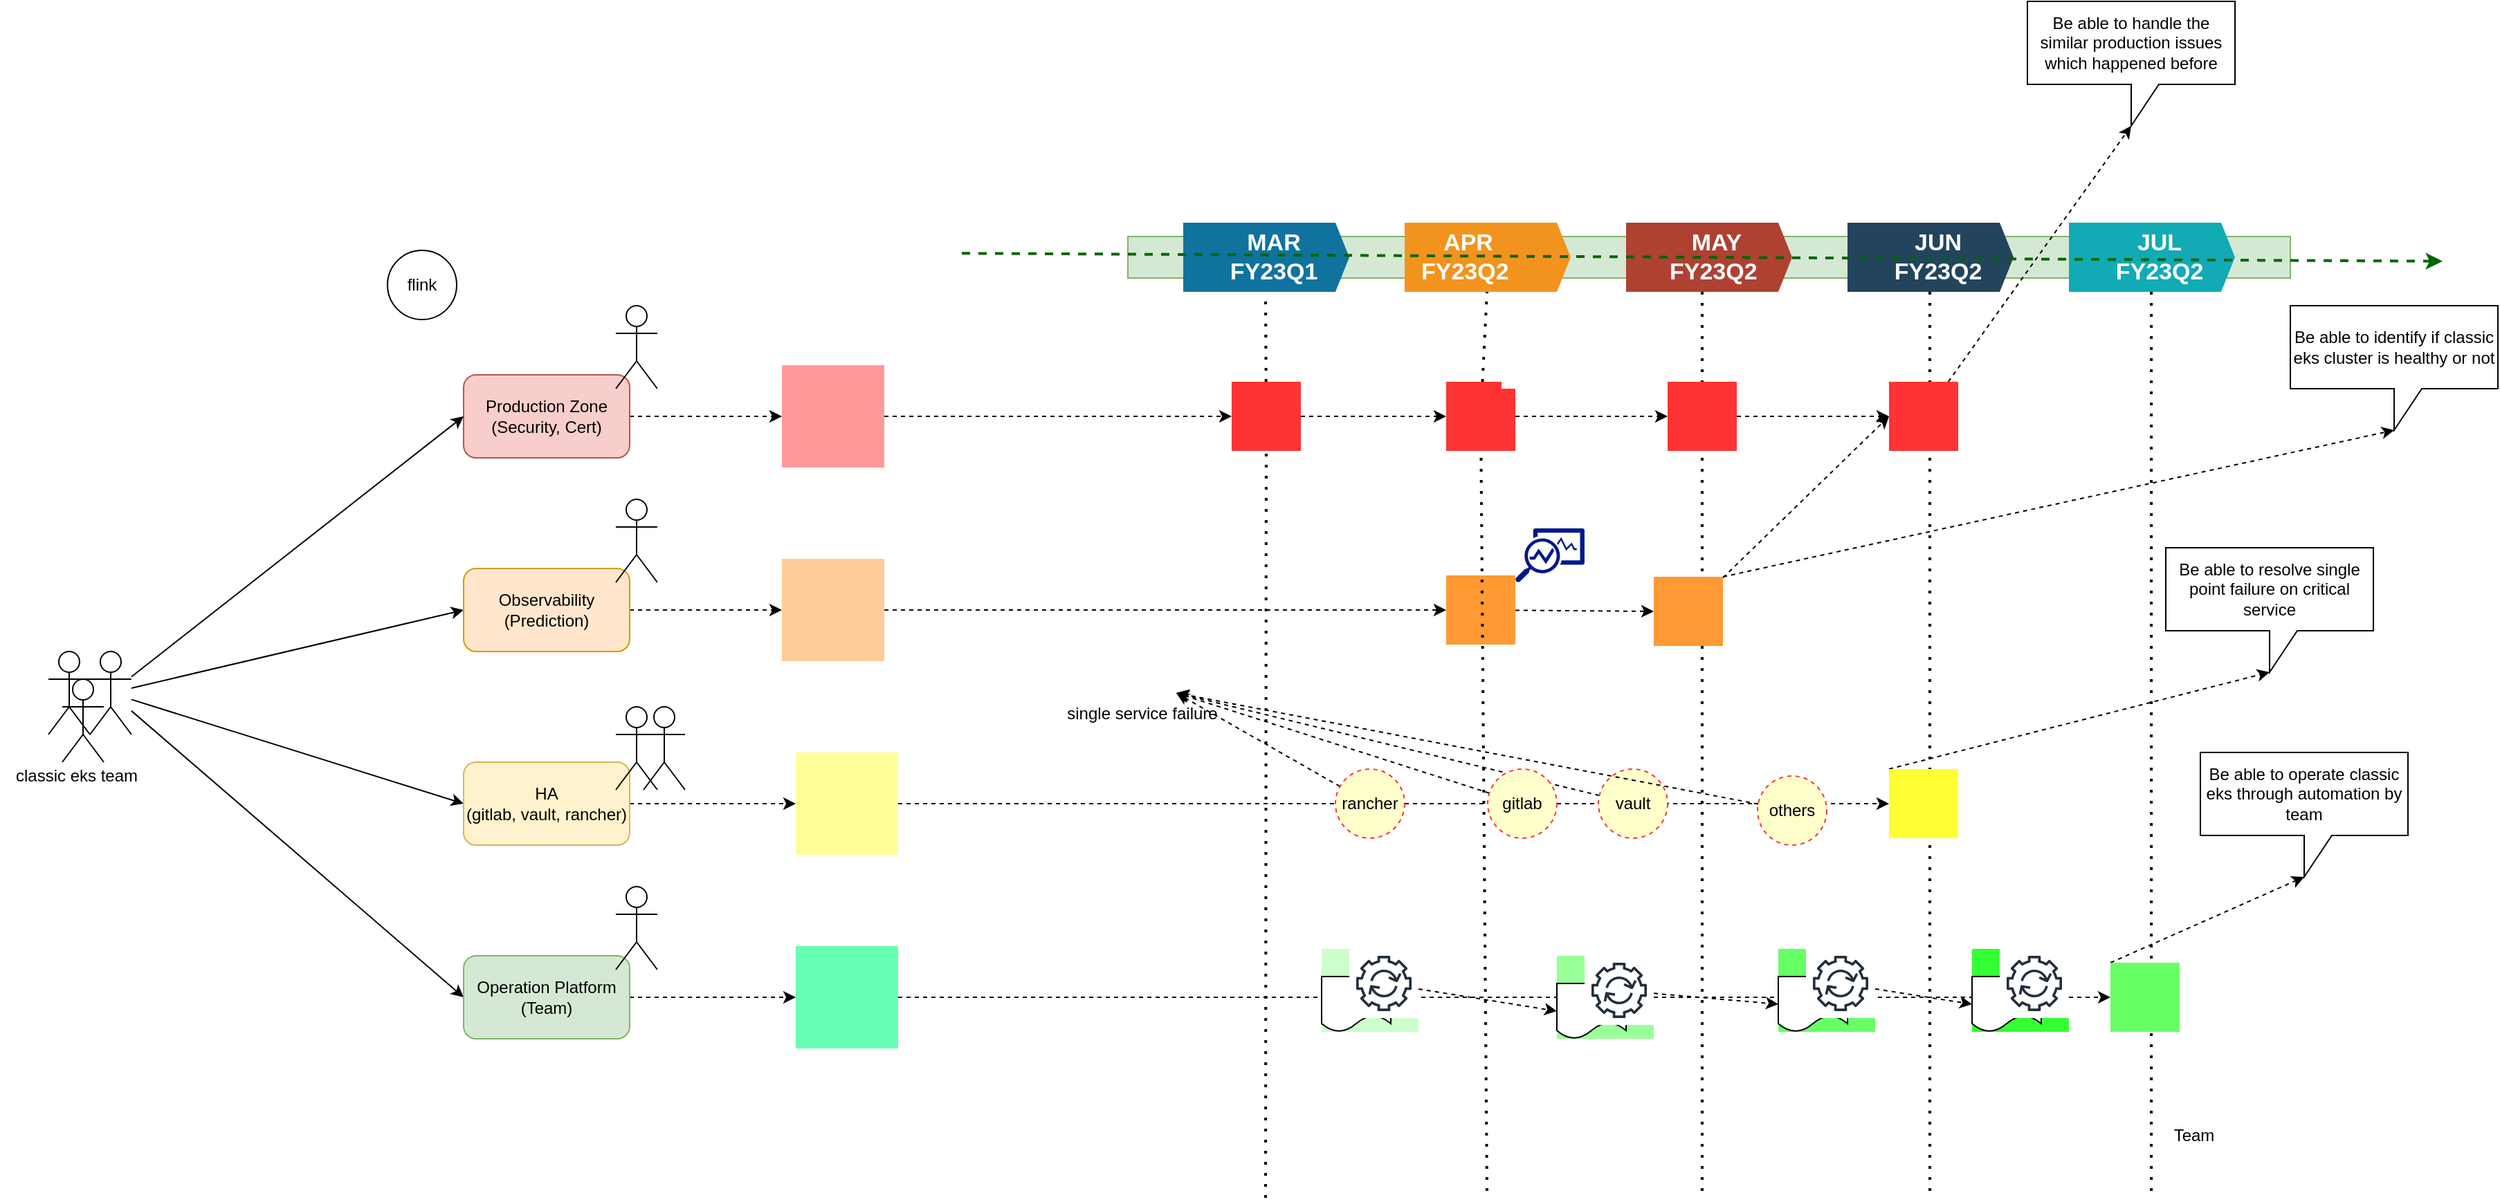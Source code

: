 <mxfile version="20.8.23" type="github">
  <diagram name="Page-1" id="vNDUmQ9X8iTSRwNMCsqz">
    <mxGraphModel dx="2499" dy="1131" grid="1" gridSize="10" guides="1" tooltips="1" connect="1" arrows="1" fold="1" page="1" pageScale="1" pageWidth="850" pageHeight="1100" math="0" shadow="0">
      <root>
        <mxCell id="0" />
        <mxCell id="1" parent="0" />
        <mxCell id="nDq_KjHqGvG9ko2mTiTP-20" style="edgeStyle=none;rounded=0;orthogonalLoop=1;jettySize=auto;html=1;entryX=0;entryY=0.5;entryDx=0;entryDy=0;dashed=1;" edge="1" parent="1" source="nDq_KjHqGvG9ko2mTiTP-1" target="nDq_KjHqGvG9ko2mTiTP-12">
          <mxGeometry relative="1" as="geometry" />
        </mxCell>
        <mxCell id="nDq_KjHqGvG9ko2mTiTP-1" value="Production Zone (Security, Cert)" style="rounded=1;whiteSpace=wrap;html=1;fillColor=#f8cecc;strokeColor=#b85450;" vertex="1" parent="1">
          <mxGeometry x="485" y="290" width="120" height="60" as="geometry" />
        </mxCell>
        <mxCell id="nDq_KjHqGvG9ko2mTiTP-2" value="" style="shape=umlActor;verticalLabelPosition=bottom;verticalAlign=top;html=1;outlineConnect=0;" vertex="1" parent="1">
          <mxGeometry x="185" y="490" width="30" height="60" as="geometry" />
        </mxCell>
        <mxCell id="nDq_KjHqGvG9ko2mTiTP-3" value="" style="shape=umlActor;verticalLabelPosition=bottom;verticalAlign=top;html=1;outlineConnect=0;" vertex="1" parent="1">
          <mxGeometry x="195" y="510" width="30" height="60" as="geometry" />
        </mxCell>
        <mxCell id="nDq_KjHqGvG9ko2mTiTP-13" style="rounded=0;orthogonalLoop=1;jettySize=auto;html=1;entryX=0;entryY=0.5;entryDx=0;entryDy=0;" edge="1" parent="1" source="nDq_KjHqGvG9ko2mTiTP-4" target="nDq_KjHqGvG9ko2mTiTP-1">
          <mxGeometry relative="1" as="geometry" />
        </mxCell>
        <mxCell id="nDq_KjHqGvG9ko2mTiTP-14" style="edgeStyle=none;rounded=0;orthogonalLoop=1;jettySize=auto;html=1;entryX=0;entryY=0.5;entryDx=0;entryDy=0;" edge="1" parent="1" source="nDq_KjHqGvG9ko2mTiTP-4" target="nDq_KjHqGvG9ko2mTiTP-7">
          <mxGeometry relative="1" as="geometry" />
        </mxCell>
        <mxCell id="nDq_KjHqGvG9ko2mTiTP-15" style="edgeStyle=none;rounded=0;orthogonalLoop=1;jettySize=auto;html=1;entryX=0;entryY=0.5;entryDx=0;entryDy=0;" edge="1" parent="1" source="nDq_KjHqGvG9ko2mTiTP-4" target="nDq_KjHqGvG9ko2mTiTP-5">
          <mxGeometry relative="1" as="geometry" />
        </mxCell>
        <mxCell id="nDq_KjHqGvG9ko2mTiTP-16" style="edgeStyle=none;rounded=0;orthogonalLoop=1;jettySize=auto;html=1;entryX=0;entryY=0.5;entryDx=0;entryDy=0;" edge="1" parent="1" source="nDq_KjHqGvG9ko2mTiTP-4" target="nDq_KjHqGvG9ko2mTiTP-6">
          <mxGeometry relative="1" as="geometry" />
        </mxCell>
        <mxCell id="nDq_KjHqGvG9ko2mTiTP-4" value="" style="shape=umlActor;verticalLabelPosition=bottom;verticalAlign=top;html=1;outlineConnect=0;" vertex="1" parent="1">
          <mxGeometry x="215" y="490" width="30" height="60" as="geometry" />
        </mxCell>
        <mxCell id="nDq_KjHqGvG9ko2mTiTP-18" style="edgeStyle=none;rounded=0;orthogonalLoop=1;jettySize=auto;html=1;dashed=1;" edge="1" parent="1" source="nDq_KjHqGvG9ko2mTiTP-5" target="nDq_KjHqGvG9ko2mTiTP-10">
          <mxGeometry relative="1" as="geometry" />
        </mxCell>
        <mxCell id="nDq_KjHqGvG9ko2mTiTP-5" value="HA &lt;br&gt;(gitlab, vault, rancher)" style="rounded=1;whiteSpace=wrap;html=1;fillColor=#fff2cc;strokeColor=#d6b656;" vertex="1" parent="1">
          <mxGeometry x="485" y="570" width="120" height="60" as="geometry" />
        </mxCell>
        <mxCell id="nDq_KjHqGvG9ko2mTiTP-17" style="edgeStyle=none;rounded=0;orthogonalLoop=1;jettySize=auto;html=1;entryX=0;entryY=0.5;entryDx=0;entryDy=0;dashed=1;" edge="1" parent="1" source="nDq_KjHqGvG9ko2mTiTP-6" target="nDq_KjHqGvG9ko2mTiTP-9">
          <mxGeometry relative="1" as="geometry" />
        </mxCell>
        <mxCell id="nDq_KjHqGvG9ko2mTiTP-6" value="Operation Platform&lt;br&gt;(Team)" style="rounded=1;whiteSpace=wrap;html=1;fillColor=#d5e8d4;strokeColor=#82b366;" vertex="1" parent="1">
          <mxGeometry x="485" y="710" width="120" height="60" as="geometry" />
        </mxCell>
        <mxCell id="nDq_KjHqGvG9ko2mTiTP-19" style="edgeStyle=none;rounded=0;orthogonalLoop=1;jettySize=auto;html=1;entryX=0;entryY=0.5;entryDx=0;entryDy=0;dashed=1;" edge="1" parent="1" source="nDq_KjHqGvG9ko2mTiTP-7" target="nDq_KjHqGvG9ko2mTiTP-11">
          <mxGeometry relative="1" as="geometry" />
        </mxCell>
        <mxCell id="nDq_KjHqGvG9ko2mTiTP-7" value="Observability (Prediction)" style="rounded=1;whiteSpace=wrap;html=1;fillColor=#ffe6cc;strokeColor=#d79b00;" vertex="1" parent="1">
          <mxGeometry x="485" y="430" width="120" height="60" as="geometry" />
        </mxCell>
        <mxCell id="nDq_KjHqGvG9ko2mTiTP-46" style="edgeStyle=none;rounded=0;orthogonalLoop=1;jettySize=auto;html=1;entryX=0;entryY=0.5;entryDx=0;entryDy=0;dashed=1;" edge="1" parent="1" source="nDq_KjHqGvG9ko2mTiTP-9" target="nDq_KjHqGvG9ko2mTiTP-42">
          <mxGeometry relative="1" as="geometry" />
        </mxCell>
        <mxCell id="nDq_KjHqGvG9ko2mTiTP-9" value="" style="shape=image;html=1;verticalAlign=top;verticalLabelPosition=bottom;labelBackgroundColor=#ffffff;imageAspect=0;aspect=fixed;image=https://cdn1.iconfinder.com/data/icons/iconoir-vol-3/24/priority-up-128.png;imageBackground=#66FFB3;fillStyle=auto;" vertex="1" parent="1">
          <mxGeometry x="725" y="703" width="74" height="74" as="geometry" />
        </mxCell>
        <mxCell id="nDq_KjHqGvG9ko2mTiTP-45" style="edgeStyle=none;rounded=0;orthogonalLoop=1;jettySize=auto;html=1;entryX=0;entryY=0.5;entryDx=0;entryDy=0;dashed=1;startArrow=none;" edge="1" parent="1" source="nDq_KjHqGvG9ko2mTiTP-138" target="nDq_KjHqGvG9ko2mTiTP-41">
          <mxGeometry relative="1" as="geometry" />
        </mxCell>
        <mxCell id="nDq_KjHqGvG9ko2mTiTP-10" value="" style="shape=image;html=1;verticalAlign=top;verticalLabelPosition=bottom;labelBackgroundColor=#ffffff;imageAspect=0;aspect=fixed;image=https://cdn1.iconfinder.com/data/icons/iconoir-vol-3/24/priority-up-128.png;imageBackground=#FFFF99;" vertex="1" parent="1">
          <mxGeometry x="725" y="563" width="74" height="74" as="geometry" />
        </mxCell>
        <mxCell id="nDq_KjHqGvG9ko2mTiTP-44" style="edgeStyle=none;rounded=0;orthogonalLoop=1;jettySize=auto;html=1;entryX=0;entryY=0.5;entryDx=0;entryDy=0;dashed=1;" edge="1" parent="1" source="nDq_KjHqGvG9ko2mTiTP-11" target="nDq_KjHqGvG9ko2mTiTP-40">
          <mxGeometry relative="1" as="geometry" />
        </mxCell>
        <mxCell id="nDq_KjHqGvG9ko2mTiTP-11" value="" style="shape=image;html=1;verticalAlign=top;verticalLabelPosition=bottom;labelBackgroundColor=#ffffff;imageAspect=0;aspect=fixed;image=https://cdn1.iconfinder.com/data/icons/iconoir-vol-3/24/priority-up-128.png;imageBackground=#FFCC99;" vertex="1" parent="1">
          <mxGeometry x="715" y="423" width="74" height="74" as="geometry" />
        </mxCell>
        <mxCell id="nDq_KjHqGvG9ko2mTiTP-43" style="edgeStyle=none;rounded=0;orthogonalLoop=1;jettySize=auto;html=1;entryX=0;entryY=0.5;entryDx=0;entryDy=0;dashed=1;" edge="1" parent="1" source="nDq_KjHqGvG9ko2mTiTP-12" target="nDq_KjHqGvG9ko2mTiTP-38">
          <mxGeometry relative="1" as="geometry" />
        </mxCell>
        <mxCell id="nDq_KjHqGvG9ko2mTiTP-12" value="" style="shape=image;html=1;verticalAlign=top;verticalLabelPosition=bottom;labelBackgroundColor=#ffffff;imageAspect=0;aspect=fixed;image=https://cdn1.iconfinder.com/data/icons/iconoir-vol-3/24/priority-up-128.png;imageBackground=#FF9999;" vertex="1" parent="1">
          <mxGeometry x="715" y="283" width="74" height="74" as="geometry" />
        </mxCell>
        <mxCell id="nDq_KjHqGvG9ko2mTiTP-21" value="" style="fillColor=#d5e8d4;rounded=0;strokeColor=#82b366;fillStyle=auto;" vertex="1" parent="1">
          <mxGeometry x="965" y="190" width="840" height="30" as="geometry" />
        </mxCell>
        <mxCell id="nDq_KjHqGvG9ko2mTiTP-22" value="MAR&lt;br&gt;FY23Q1" style="shape=mxgraph.infographic.ribbonSimple;notch1=0;notch2=10;notch=0;html=1;fillColor=#10739E;strokeColor=none;shadow=0;fontSize=17;fontColor=#FFFFFF;align=center;spacingLeft=10;fontStyle=1;fillStyle=auto;" vertex="1" parent="1">
          <mxGeometry x="1005" y="180" width="120" height="50" as="geometry" />
        </mxCell>
        <mxCell id="nDq_KjHqGvG9ko2mTiTP-52" style="edgeStyle=none;rounded=0;orthogonalLoop=1;jettySize=auto;html=1;entryX=0;entryY=0;entryDx=75;entryDy=90;entryPerimeter=0;dashed=1;exitX=1;exitY=0;exitDx=0;exitDy=0;" edge="1" parent="1" source="nDq_KjHqGvG9ko2mTiTP-128" target="nDq_KjHqGvG9ko2mTiTP-49">
          <mxGeometry relative="1" as="geometry" />
        </mxCell>
        <mxCell id="nDq_KjHqGvG9ko2mTiTP-23" value="&lt;div style=&quot;text-align: center;&quot;&gt;&lt;span style=&quot;background-color: initial;&quot;&gt;APR&lt;/span&gt;&lt;/div&gt;FY23Q2&amp;nbsp;" style="shape=mxgraph.infographic.ribbonSimple;notch1=0;notch2=10;notch=0;html=1;fillColor=#F2931E;strokeColor=none;shadow=0;fontSize=17;fontColor=#FFFFFF;align=left;spacingLeft=10;fontStyle=1;fillStyle=auto;" vertex="1" parent="1">
          <mxGeometry x="1165" y="180" width="120" height="50" as="geometry" />
        </mxCell>
        <mxCell id="nDq_KjHqGvG9ko2mTiTP-24" value="MAY&lt;br&gt;FY23Q2&amp;nbsp;" style="shape=mxgraph.infographic.ribbonSimple;notch1=0;notch2=10;notch=0;html=1;fillColor=#AE4132;strokeColor=none;shadow=0;fontSize=17;fontColor=#FFFFFF;align=center;spacingLeft=10;fontStyle=1;fillStyle=auto;" vertex="1" parent="1">
          <mxGeometry x="1325" y="180" width="120" height="50" as="geometry" />
        </mxCell>
        <mxCell id="nDq_KjHqGvG9ko2mTiTP-53" style="edgeStyle=none;rounded=0;orthogonalLoop=1;jettySize=auto;html=1;entryX=0;entryY=0;entryDx=75;entryDy=90;entryPerimeter=0;dashed=1;exitX=0;exitY=0;exitDx=0;exitDy=0;" edge="1" parent="1" source="nDq_KjHqGvG9ko2mTiTP-41" target="nDq_KjHqGvG9ko2mTiTP-50">
          <mxGeometry relative="1" as="geometry" />
        </mxCell>
        <mxCell id="nDq_KjHqGvG9ko2mTiTP-25" value="JUN&lt;br&gt;FY23Q2" style="shape=mxgraph.infographic.ribbonSimple;notch1=0;notch2=10;notch=0;html=1;fillColor=#23445D;strokeColor=none;shadow=0;fontSize=17;fontColor=#FFFFFF;align=center;spacingLeft=10;fontStyle=1;fillStyle=auto;" vertex="1" parent="1">
          <mxGeometry x="1485" y="180" width="120" height="50" as="geometry" />
        </mxCell>
        <mxCell id="nDq_KjHqGvG9ko2mTiTP-54" style="edgeStyle=none;rounded=0;orthogonalLoop=1;jettySize=auto;html=1;entryX=0;entryY=0;entryDx=75;entryDy=90;entryPerimeter=0;dashed=1;exitX=0;exitY=0;exitDx=0;exitDy=0;" edge="1" parent="1" source="nDq_KjHqGvG9ko2mTiTP-42" target="nDq_KjHqGvG9ko2mTiTP-51">
          <mxGeometry relative="1" as="geometry" />
        </mxCell>
        <mxCell id="nDq_KjHqGvG9ko2mTiTP-26" value="JUL&lt;br&gt;FY23Q2" style="shape=mxgraph.infographic.ribbonSimple;notch1=0;notch2=10;notch=0;html=1;fillColor=#12AAB5;strokeColor=none;shadow=0;fontSize=17;fontColor=#FFFFFF;align=center;spacingLeft=10;fontStyle=1;fillStyle=auto;" vertex="1" parent="1">
          <mxGeometry x="1645" y="180" width="120" height="50" as="geometry" />
        </mxCell>
        <mxCell id="nDq_KjHqGvG9ko2mTiTP-33" value="" style="endArrow=none;dashed=1;html=1;dashPattern=1 3;strokeWidth=2;rounded=0;startArrow=none;" edge="1" parent="1" source="nDq_KjHqGvG9ko2mTiTP-38">
          <mxGeometry width="50" height="50" relative="1" as="geometry">
            <mxPoint x="1064.5" y="885" as="sourcePoint" />
            <mxPoint x="1064.5" y="235" as="targetPoint" />
          </mxGeometry>
        </mxCell>
        <mxCell id="nDq_KjHqGvG9ko2mTiTP-34" value="" style="endArrow=none;dashed=1;html=1;dashPattern=1 3;strokeWidth=2;rounded=0;startArrow=none;" edge="1" parent="1" source="nDq_KjHqGvG9ko2mTiTP-79">
          <mxGeometry width="50" height="50" relative="1" as="geometry">
            <mxPoint x="1224.5" y="880" as="sourcePoint" />
            <mxPoint x="1224.5" y="230" as="targetPoint" />
          </mxGeometry>
        </mxCell>
        <mxCell id="nDq_KjHqGvG9ko2mTiTP-35" value="" style="endArrow=none;dashed=1;html=1;dashPattern=1 3;strokeWidth=2;rounded=0;" edge="1" parent="1">
          <mxGeometry width="50" height="50" relative="1" as="geometry">
            <mxPoint x="1380" y="880" as="sourcePoint" />
            <mxPoint x="1380" y="230" as="targetPoint" />
          </mxGeometry>
        </mxCell>
        <mxCell id="nDq_KjHqGvG9ko2mTiTP-36" value="" style="endArrow=none;dashed=1;html=1;dashPattern=1 3;strokeWidth=2;rounded=0;" edge="1" parent="1">
          <mxGeometry width="50" height="50" relative="1" as="geometry">
            <mxPoint x="1544.5" y="880" as="sourcePoint" />
            <mxPoint x="1544.5" y="230" as="targetPoint" />
          </mxGeometry>
        </mxCell>
        <mxCell id="nDq_KjHqGvG9ko2mTiTP-37" value="" style="endArrow=none;dashed=1;html=1;dashPattern=1 3;strokeWidth=2;rounded=0;" edge="1" parent="1">
          <mxGeometry width="50" height="50" relative="1" as="geometry">
            <mxPoint x="1704.5" y="880" as="sourcePoint" />
            <mxPoint x="1704.5" y="230" as="targetPoint" />
          </mxGeometry>
        </mxCell>
        <mxCell id="nDq_KjHqGvG9ko2mTiTP-39" value="" style="endArrow=none;dashed=1;html=1;dashPattern=1 3;strokeWidth=2;rounded=0;" edge="1" parent="1" target="nDq_KjHqGvG9ko2mTiTP-38">
          <mxGeometry width="50" height="50" relative="1" as="geometry">
            <mxPoint x="1064.5" y="885" as="sourcePoint" />
            <mxPoint x="1064.5" y="235" as="targetPoint" />
          </mxGeometry>
        </mxCell>
        <mxCell id="nDq_KjHqGvG9ko2mTiTP-82" style="edgeStyle=none;rounded=0;orthogonalLoop=1;jettySize=auto;html=1;entryX=0;entryY=0.5;entryDx=0;entryDy=0;dashed=1;" edge="1" parent="1" source="nDq_KjHqGvG9ko2mTiTP-38" target="nDq_KjHqGvG9ko2mTiTP-79">
          <mxGeometry relative="1" as="geometry" />
        </mxCell>
        <mxCell id="nDq_KjHqGvG9ko2mTiTP-38" value="" style="shape=image;html=1;verticalAlign=top;verticalLabelPosition=bottom;labelBackgroundColor=#ffffff;imageAspect=0;aspect=fixed;image=https://cdn4.iconfinder.com/data/icons/for-your-interface-free-samples/128/Pointer-128.png;fillStyle=auto;imageBackground=#FF3333;" vertex="1" parent="1">
          <mxGeometry x="1040" y="295" width="50" height="50" as="geometry" />
        </mxCell>
        <mxCell id="nDq_KjHqGvG9ko2mTiTP-129" style="edgeStyle=none;rounded=0;orthogonalLoop=1;jettySize=auto;html=1;entryX=0;entryY=0.5;entryDx=0;entryDy=0;dashed=1;strokeColor=#000000;strokeWidth=1;" edge="1" parent="1" source="nDq_KjHqGvG9ko2mTiTP-40" target="nDq_KjHqGvG9ko2mTiTP-128">
          <mxGeometry relative="1" as="geometry" />
        </mxCell>
        <mxCell id="nDq_KjHqGvG9ko2mTiTP-40" value="" style="shape=image;html=1;verticalAlign=top;verticalLabelPosition=bottom;labelBackgroundColor=#ffffff;imageAspect=0;aspect=fixed;image=https://cdn4.iconfinder.com/data/icons/for-your-interface-free-samples/128/Pointer-128.png;fillStyle=auto;imageBackground=#FF9933;" vertex="1" parent="1">
          <mxGeometry x="1195" y="435" width="50" height="50" as="geometry" />
        </mxCell>
        <mxCell id="nDq_KjHqGvG9ko2mTiTP-41" value="" style="shape=image;html=1;verticalAlign=top;verticalLabelPosition=bottom;labelBackgroundColor=#ffffff;imageAspect=0;aspect=fixed;image=https://cdn4.iconfinder.com/data/icons/for-your-interface-free-samples/128/Pointer-128.png;fillStyle=auto;imageBackground=#FFFF33;" vertex="1" parent="1">
          <mxGeometry x="1515" y="575" width="50" height="50" as="geometry" />
        </mxCell>
        <mxCell id="nDq_KjHqGvG9ko2mTiTP-42" value="" style="shape=image;html=1;verticalAlign=top;verticalLabelPosition=bottom;labelBackgroundColor=#ffffff;imageAspect=0;aspect=fixed;image=https://cdn4.iconfinder.com/data/icons/for-your-interface-free-samples/128/Pointer-128.png;fillStyle=auto;imageBackground=#66FF66;" vertex="1" parent="1">
          <mxGeometry x="1675" y="715" width="50" height="50" as="geometry" />
        </mxCell>
        <mxCell id="nDq_KjHqGvG9ko2mTiTP-47" value="&lt;span style=&quot;background-color: initial;&quot;&gt;Be able to handle the similar production issues which happened before&lt;/span&gt;" style="shape=callout;whiteSpace=wrap;html=1;perimeter=calloutPerimeter;fillStyle=auto;align=center;" vertex="1" parent="1">
          <mxGeometry x="1615" y="20" width="150" height="90" as="geometry" />
        </mxCell>
        <mxCell id="nDq_KjHqGvG9ko2mTiTP-49" value="&lt;span style=&quot;background-color: initial;&quot;&gt;Be able to identify if classic eks cluster is healthy or not&lt;/span&gt;" style="shape=callout;whiteSpace=wrap;html=1;perimeter=calloutPerimeter;fillStyle=auto;align=center;" vertex="1" parent="1">
          <mxGeometry x="1805" y="240" width="150" height="90" as="geometry" />
        </mxCell>
        <mxCell id="nDq_KjHqGvG9ko2mTiTP-50" value="&lt;span style=&quot;background-color: initial;&quot;&gt;Be able to resolve single point failure on critical service&lt;/span&gt;" style="shape=callout;whiteSpace=wrap;html=1;perimeter=calloutPerimeter;fillStyle=auto;align=center;" vertex="1" parent="1">
          <mxGeometry x="1715" y="415" width="150" height="90" as="geometry" />
        </mxCell>
        <mxCell id="nDq_KjHqGvG9ko2mTiTP-51" value="&lt;span style=&quot;background-color: initial;&quot;&gt;Be able to operate classic eks through automation by team&lt;/span&gt;" style="shape=callout;whiteSpace=wrap;html=1;perimeter=calloutPerimeter;fillStyle=auto;align=center;" vertex="1" parent="1">
          <mxGeometry x="1740" y="563" width="150" height="90" as="geometry" />
        </mxCell>
        <mxCell id="nDq_KjHqGvG9ko2mTiTP-55" value="" style="shape=umlActor;verticalLabelPosition=bottom;verticalAlign=top;html=1;outlineConnect=0;fillStyle=auto;" vertex="1" parent="1">
          <mxGeometry x="595" y="530" width="30" height="60" as="geometry" />
        </mxCell>
        <mxCell id="nDq_KjHqGvG9ko2mTiTP-56" value="" style="shape=umlActor;verticalLabelPosition=bottom;verticalAlign=top;html=1;outlineConnect=0;fillStyle=auto;" vertex="1" parent="1">
          <mxGeometry x="615" y="530" width="30" height="60" as="geometry" />
        </mxCell>
        <mxCell id="nDq_KjHqGvG9ko2mTiTP-57" value="" style="shape=umlActor;verticalLabelPosition=bottom;verticalAlign=top;html=1;outlineConnect=0;fillStyle=auto;" vertex="1" parent="1">
          <mxGeometry x="595" y="660" width="30" height="60" as="geometry" />
        </mxCell>
        <mxCell id="nDq_KjHqGvG9ko2mTiTP-58" value="" style="shape=umlActor;verticalLabelPosition=bottom;verticalAlign=top;html=1;outlineConnect=0;fillStyle=auto;" vertex="1" parent="1">
          <mxGeometry x="595" y="380" width="30" height="60" as="geometry" />
        </mxCell>
        <mxCell id="nDq_KjHqGvG9ko2mTiTP-59" value="" style="shape=umlActor;verticalLabelPosition=bottom;verticalAlign=top;html=1;outlineConnect=0;fillStyle=auto;" vertex="1" parent="1">
          <mxGeometry x="595" y="240" width="30" height="60" as="geometry" />
        </mxCell>
        <mxCell id="nDq_KjHqGvG9ko2mTiTP-60" value="classic eks team" style="text;html=1;align=center;verticalAlign=middle;resizable=0;points=[];autosize=1;strokeColor=none;fillColor=none;" vertex="1" parent="1">
          <mxGeometry x="150" y="565" width="110" height="30" as="geometry" />
        </mxCell>
        <mxCell id="nDq_KjHqGvG9ko2mTiTP-65" value="Team" style="text;html=1;align=center;verticalAlign=middle;resizable=0;points=[];autosize=1;strokeColor=none;fillColor=none;" vertex="1" parent="1">
          <mxGeometry x="1710" y="825" width="50" height="30" as="geometry" />
        </mxCell>
        <mxCell id="nDq_KjHqGvG9ko2mTiTP-77" value="" style="sketch=0;aspect=fixed;pointerEvents=1;shadow=0;dashed=0;html=1;strokeColor=none;labelPosition=center;verticalLabelPosition=bottom;verticalAlign=top;align=center;fillColor=#00188D;shape=mxgraph.mscae.enterprise.monitor_running_apps;fillStyle=auto;" vertex="1" parent="1">
          <mxGeometry x="1245" y="401" width="50" height="39" as="geometry" />
        </mxCell>
        <mxCell id="nDq_KjHqGvG9ko2mTiTP-78" value="" style="shape=image;html=1;verticalAlign=top;verticalLabelPosition=bottom;labelBackgroundColor=#ffffff;imageAspect=0;aspect=fixed;image=https://cdn0.iconfinder.com/data/icons/security-double-color-red-and-black-vol-1/52/extinguisher__fire__security__emergency__fighter-128.png;fillStyle=auto;" vertex="1" parent="1">
          <mxGeometry x="1395" y="260" width="50" height="50" as="geometry" />
        </mxCell>
        <mxCell id="nDq_KjHqGvG9ko2mTiTP-80" value="" style="endArrow=none;dashed=1;html=1;dashPattern=1 3;strokeWidth=2;rounded=0;" edge="1" parent="1" target="nDq_KjHqGvG9ko2mTiTP-79">
          <mxGeometry width="50" height="50" relative="1" as="geometry">
            <mxPoint x="1224.5" y="880" as="sourcePoint" />
            <mxPoint x="1224.5" y="230" as="targetPoint" />
          </mxGeometry>
        </mxCell>
        <mxCell id="nDq_KjHqGvG9ko2mTiTP-83" style="edgeStyle=none;rounded=0;orthogonalLoop=1;jettySize=auto;html=1;entryX=0;entryY=0.5;entryDx=0;entryDy=0;dashed=1;" edge="1" parent="1" source="nDq_KjHqGvG9ko2mTiTP-79" target="nDq_KjHqGvG9ko2mTiTP-81">
          <mxGeometry relative="1" as="geometry" />
        </mxCell>
        <mxCell id="nDq_KjHqGvG9ko2mTiTP-79" value="" style="shape=image;html=1;verticalAlign=top;verticalLabelPosition=bottom;labelBackgroundColor=#ffffff;imageAspect=0;aspect=fixed;image=https://cdn4.iconfinder.com/data/icons/for-your-interface-free-samples/128/Pointer-128.png;fillStyle=auto;imageBackground=#FF3333;" vertex="1" parent="1">
          <mxGeometry x="1195" y="295" width="50" height="50" as="geometry" />
        </mxCell>
        <mxCell id="nDq_KjHqGvG9ko2mTiTP-133" style="edgeStyle=none;rounded=0;orthogonalLoop=1;jettySize=auto;html=1;entryX=0;entryY=0.5;entryDx=0;entryDy=0;dashed=1;strokeColor=#000000;strokeWidth=1;" edge="1" parent="1" source="nDq_KjHqGvG9ko2mTiTP-81" target="nDq_KjHqGvG9ko2mTiTP-131">
          <mxGeometry relative="1" as="geometry" />
        </mxCell>
        <mxCell id="nDq_KjHqGvG9ko2mTiTP-81" value="" style="shape=image;html=1;verticalAlign=top;verticalLabelPosition=bottom;labelBackgroundColor=#ffffff;imageAspect=0;aspect=fixed;image=https://cdn4.iconfinder.com/data/icons/for-your-interface-free-samples/128/Pointer-128.png;fillStyle=auto;imageBackground=#FF3333;" vertex="1" parent="1">
          <mxGeometry x="1355" y="295" width="50" height="50" as="geometry" />
        </mxCell>
        <mxCell id="nDq_KjHqGvG9ko2mTiTP-84" value="" style="shape=image;html=1;verticalAlign=top;verticalLabelPosition=bottom;labelBackgroundColor=#ffffff;imageAspect=0;aspect=fixed;image=https://cdn0.iconfinder.com/data/icons/security-double-color-red-and-black-vol-1/52/extinguisher__fire__security__emergency__fighter-128.png;fillStyle=auto;imageBackground=default;" vertex="1" parent="1">
          <mxGeometry x="1235" y="250" width="50" height="50" as="geometry" />
        </mxCell>
        <mxCell id="nDq_KjHqGvG9ko2mTiTP-86" value="" style="shape=image;html=1;verticalAlign=top;verticalLabelPosition=bottom;labelBackgroundColor=#ffffff;imageAspect=0;aspect=fixed;image=https://cdn3.iconfinder.com/data/icons/geosm-e-commerce/48/logs-2-128.png;fillStyle=auto;" vertex="1" parent="1">
          <mxGeometry x="1075" y="260" width="50" height="50" as="geometry" />
        </mxCell>
        <mxCell id="nDq_KjHqGvG9ko2mTiTP-88" value="" style="shape=image;html=1;verticalAlign=top;verticalLabelPosition=bottom;labelBackgroundColor=#ffffff;imageAspect=0;aspect=fixed;image=https://cdn0.iconfinder.com/data/icons/gcons-2/32/balance-128.png;fillStyle=auto;" vertex="1" parent="1">
          <mxGeometry x="1565" y="540" width="50" height="50" as="geometry" />
        </mxCell>
        <mxCell id="nDq_KjHqGvG9ko2mTiTP-97" value="" style="group;fillColor=#CCFFCC;" vertex="1" connectable="0" parent="1">
          <mxGeometry x="1105" y="705" width="70" height="60" as="geometry" />
        </mxCell>
        <mxCell id="nDq_KjHqGvG9ko2mTiTP-91" value="" style="shape=document;whiteSpace=wrap;html=1;boundedLbl=1;fillStyle=auto;" vertex="1" parent="nDq_KjHqGvG9ko2mTiTP-97">
          <mxGeometry y="20" width="50" height="40" as="geometry" />
        </mxCell>
        <mxCell id="nDq_KjHqGvG9ko2mTiTP-96" value="" style="sketch=0;outlineConnect=0;fontColor=#232F3E;gradientColor=none;strokeColor=#232F3E;fillColor=#ffffff;dashed=0;verticalLabelPosition=bottom;verticalAlign=top;align=center;html=1;fontSize=12;fontStyle=0;aspect=fixed;shape=mxgraph.aws4.resourceIcon;resIcon=mxgraph.aws4.automation;fillStyle=auto;" vertex="1" parent="nDq_KjHqGvG9ko2mTiTP-97">
          <mxGeometry x="20" width="50" height="50" as="geometry" />
        </mxCell>
        <mxCell id="nDq_KjHqGvG9ko2mTiTP-98" value="" style="group;fillColor=#99FF99;" vertex="1" connectable="0" parent="1">
          <mxGeometry x="1275" y="710" width="70" height="60" as="geometry" />
        </mxCell>
        <mxCell id="nDq_KjHqGvG9ko2mTiTP-99" value="" style="shape=document;whiteSpace=wrap;html=1;boundedLbl=1;fillStyle=auto;" vertex="1" parent="nDq_KjHqGvG9ko2mTiTP-98">
          <mxGeometry y="20" width="50" height="40" as="geometry" />
        </mxCell>
        <mxCell id="nDq_KjHqGvG9ko2mTiTP-100" value="" style="sketch=0;outlineConnect=0;fontColor=#232F3E;gradientColor=none;strokeColor=#232F3E;fillColor=#ffffff;dashed=0;verticalLabelPosition=bottom;verticalAlign=top;align=center;html=1;fontSize=12;fontStyle=0;aspect=fixed;shape=mxgraph.aws4.resourceIcon;resIcon=mxgraph.aws4.automation;fillStyle=auto;" vertex="1" parent="nDq_KjHqGvG9ko2mTiTP-98">
          <mxGeometry x="20" width="50" height="50" as="geometry" />
        </mxCell>
        <mxCell id="nDq_KjHqGvG9ko2mTiTP-101" value="" style="group;fillColor=#66FF66;" vertex="1" connectable="0" parent="1">
          <mxGeometry x="1435" y="705" width="70" height="60" as="geometry" />
        </mxCell>
        <mxCell id="nDq_KjHqGvG9ko2mTiTP-102" value="" style="shape=document;whiteSpace=wrap;html=1;boundedLbl=1;fillStyle=auto;" vertex="1" parent="nDq_KjHqGvG9ko2mTiTP-101">
          <mxGeometry y="20" width="50" height="40" as="geometry" />
        </mxCell>
        <mxCell id="nDq_KjHqGvG9ko2mTiTP-103" value="" style="sketch=0;outlineConnect=0;fontColor=#232F3E;gradientColor=none;strokeColor=#232F3E;fillColor=#ffffff;dashed=0;verticalLabelPosition=bottom;verticalAlign=top;align=center;html=1;fontSize=12;fontStyle=0;aspect=fixed;shape=mxgraph.aws4.resourceIcon;resIcon=mxgraph.aws4.automation;fillStyle=auto;" vertex="1" parent="nDq_KjHqGvG9ko2mTiTP-101">
          <mxGeometry x="20" width="50" height="50" as="geometry" />
        </mxCell>
        <mxCell id="nDq_KjHqGvG9ko2mTiTP-104" value="" style="group;fillColor=#33FF33;" vertex="1" connectable="0" parent="1">
          <mxGeometry x="1575" y="705" width="70" height="60" as="geometry" />
        </mxCell>
        <mxCell id="nDq_KjHqGvG9ko2mTiTP-105" value="" style="shape=document;whiteSpace=wrap;html=1;boundedLbl=1;fillStyle=auto;" vertex="1" parent="nDq_KjHqGvG9ko2mTiTP-104">
          <mxGeometry y="20" width="50" height="40" as="geometry" />
        </mxCell>
        <mxCell id="nDq_KjHqGvG9ko2mTiTP-106" value="" style="sketch=0;outlineConnect=0;fontColor=#232F3E;gradientColor=none;strokeColor=#232F3E;fillColor=#ffffff;dashed=0;verticalLabelPosition=bottom;verticalAlign=top;align=center;html=1;fontSize=12;fontStyle=0;aspect=fixed;shape=mxgraph.aws4.resourceIcon;resIcon=mxgraph.aws4.automation;fillStyle=auto;" vertex="1" parent="nDq_KjHqGvG9ko2mTiTP-104">
          <mxGeometry x="20" width="50" height="50" as="geometry" />
        </mxCell>
        <mxCell id="nDq_KjHqGvG9ko2mTiTP-107" style="edgeStyle=none;rounded=0;orthogonalLoop=1;jettySize=auto;html=1;entryX=0;entryY=0.5;entryDx=0;entryDy=0;dashed=1;" edge="1" parent="1" source="nDq_KjHqGvG9ko2mTiTP-96" target="nDq_KjHqGvG9ko2mTiTP-99">
          <mxGeometry relative="1" as="geometry" />
        </mxCell>
        <mxCell id="nDq_KjHqGvG9ko2mTiTP-108" style="edgeStyle=none;rounded=0;orthogonalLoop=1;jettySize=auto;html=1;entryX=0;entryY=0.5;entryDx=0;entryDy=0;dashed=1;" edge="1" parent="1" source="nDq_KjHqGvG9ko2mTiTP-100" target="nDq_KjHqGvG9ko2mTiTP-102">
          <mxGeometry relative="1" as="geometry" />
        </mxCell>
        <mxCell id="nDq_KjHqGvG9ko2mTiTP-109" style="edgeStyle=none;rounded=0;orthogonalLoop=1;jettySize=auto;html=1;entryX=0;entryY=0.5;entryDx=0;entryDy=0;dashed=1;" edge="1" parent="1" source="nDq_KjHqGvG9ko2mTiTP-103" target="nDq_KjHqGvG9ko2mTiTP-105">
          <mxGeometry relative="1" as="geometry" />
        </mxCell>
        <mxCell id="nDq_KjHqGvG9ko2mTiTP-120" value="" style="shape=image;html=1;verticalAlign=top;verticalLabelPosition=bottom;labelBackgroundColor=#ffffff;imageAspect=0;aspect=fixed;image=https://cdn2.iconfinder.com/data/icons/web-development-and-studio/512/653_Company_employee_group_people_team-128.png;fillStyle=auto;fillColor=#00CC00;" vertex="1" parent="1">
          <mxGeometry x="1715" y="680" width="50" height="50" as="geometry" />
        </mxCell>
        <mxCell id="nDq_KjHqGvG9ko2mTiTP-122" value="" style="endArrow=classic;html=1;rounded=0;dashed=1;strokeColor=#006600;strokeWidth=2;" edge="1" parent="1">
          <mxGeometry relative="1" as="geometry">
            <mxPoint x="845" y="202.13" as="sourcePoint" />
            <mxPoint x="1915" y="207.88" as="targetPoint" />
          </mxGeometry>
        </mxCell>
        <mxCell id="nDq_KjHqGvG9ko2mTiTP-123" value="" style="edgeLabel;resizable=0;html=1;align=center;verticalAlign=middle;fillStyle=auto;fillColor=#00CC00;" connectable="0" vertex="1" parent="nDq_KjHqGvG9ko2mTiTP-122">
          <mxGeometry relative="1" as="geometry" />
        </mxCell>
        <mxCell id="nDq_KjHqGvG9ko2mTiTP-124" value="" style="edgeLabel;resizable=0;html=1;align=left;verticalAlign=bottom;fillStyle=auto;fillColor=#00CC00;" connectable="0" vertex="1" parent="nDq_KjHqGvG9ko2mTiTP-122">
          <mxGeometry x="-1" relative="1" as="geometry" />
        </mxCell>
        <mxCell id="nDq_KjHqGvG9ko2mTiTP-127" value="" style="shape=image;html=1;verticalAlign=top;verticalLabelPosition=bottom;labelBackgroundColor=#ffffff;imageAspect=0;aspect=fixed;image=https://cdn1.iconfinder.com/data/icons/ui-essential-17/32/UI_Essential_Outline_1_essential-app-ui-sound-speaker-128.png;fillStyle=auto;fillColor=#00CC00;" vertex="1" parent="1">
          <mxGeometry x="1395" y="395.5" width="50" height="50" as="geometry" />
        </mxCell>
        <mxCell id="nDq_KjHqGvG9ko2mTiTP-132" style="edgeStyle=none;rounded=0;orthogonalLoop=1;jettySize=auto;html=1;entryX=0;entryY=0.5;entryDx=0;entryDy=0;dashed=1;strokeColor=#000000;strokeWidth=1;" edge="1" parent="1" source="nDq_KjHqGvG9ko2mTiTP-128" target="nDq_KjHqGvG9ko2mTiTP-131">
          <mxGeometry relative="1" as="geometry" />
        </mxCell>
        <mxCell id="nDq_KjHqGvG9ko2mTiTP-128" value="" style="shape=image;html=1;verticalAlign=top;verticalLabelPosition=bottom;labelBackgroundColor=#ffffff;imageAspect=0;aspect=fixed;image=https://cdn4.iconfinder.com/data/icons/for-your-interface-free-samples/128/Pointer-128.png;fillStyle=auto;imageBackground=#FF9933;" vertex="1" parent="1">
          <mxGeometry x="1345" y="436" width="50" height="50" as="geometry" />
        </mxCell>
        <mxCell id="nDq_KjHqGvG9ko2mTiTP-130" value="" style="shape=image;html=1;verticalAlign=top;verticalLabelPosition=bottom;labelBackgroundColor=#ffffff;imageAspect=0;aspect=fixed;image=https://cdn2.iconfinder.com/data/icons/whcompare-servers-web-hosting/50/24-7-live-support-128.png;fillStyle=auto;fillColor=#00CC00;" vertex="1" parent="1">
          <mxGeometry x="1555" y="250" width="50" height="50" as="geometry" />
        </mxCell>
        <mxCell id="nDq_KjHqGvG9ko2mTiTP-134" style="edgeStyle=none;rounded=0;orthogonalLoop=1;jettySize=auto;html=1;entryX=0;entryY=0;entryDx=75;entryDy=90;entryPerimeter=0;dashed=1;strokeColor=#000000;strokeWidth=1;" edge="1" parent="1" source="nDq_KjHqGvG9ko2mTiTP-131" target="nDq_KjHqGvG9ko2mTiTP-47">
          <mxGeometry relative="1" as="geometry" />
        </mxCell>
        <mxCell id="nDq_KjHqGvG9ko2mTiTP-131" value="" style="shape=image;html=1;verticalAlign=top;verticalLabelPosition=bottom;labelBackgroundColor=#ffffff;imageAspect=0;aspect=fixed;image=https://cdn4.iconfinder.com/data/icons/for-your-interface-free-samples/128/Pointer-128.png;fillStyle=auto;imageBackground=#FF3333;" vertex="1" parent="1">
          <mxGeometry x="1515" y="295" width="50" height="50" as="geometry" />
        </mxCell>
        <mxCell id="nDq_KjHqGvG9ko2mTiTP-136" value="" style="shape=image;html=1;verticalAlign=top;verticalLabelPosition=bottom;labelBackgroundColor=#ffffff;imageAspect=0;aspect=fixed;image=https://cdn4.iconfinder.com/data/icons/christmas-2434/128/Artboard_42-128.png;fillStyle=auto;fillColor=#00CC00;" vertex="1" parent="1">
          <mxGeometry x="950" y="470" width="50" height="50" as="geometry" />
        </mxCell>
        <mxCell id="nDq_KjHqGvG9ko2mTiTP-146" style="edgeStyle=none;rounded=0;orthogonalLoop=1;jettySize=auto;html=1;entryX=1;entryY=1;entryDx=0;entryDy=0;dashed=1;strokeColor=#000000;strokeWidth=1;" edge="1" parent="1" source="nDq_KjHqGvG9ko2mTiTP-139" target="nDq_KjHqGvG9ko2mTiTP-136">
          <mxGeometry relative="1" as="geometry" />
        </mxCell>
        <mxCell id="nDq_KjHqGvG9ko2mTiTP-139" value="vault" style="ellipse;whiteSpace=wrap;html=1;aspect=fixed;fillStyle=auto;fillColor=#FFFFCC;strokeColor=#FF3333;dashed=1;" vertex="1" parent="1">
          <mxGeometry x="1305" y="575" width="50" height="50" as="geometry" />
        </mxCell>
        <mxCell id="nDq_KjHqGvG9ko2mTiTP-140" value="flink" style="ellipse;whiteSpace=wrap;html=1;aspect=fixed;fillStyle=auto;fillColor=#FFFFFF;" vertex="1" parent="1">
          <mxGeometry x="430" y="200" width="50" height="50" as="geometry" />
        </mxCell>
        <mxCell id="nDq_KjHqGvG9ko2mTiTP-147" style="edgeStyle=none;rounded=0;orthogonalLoop=1;jettySize=auto;html=1;entryX=1;entryY=1;entryDx=0;entryDy=0;dashed=1;strokeColor=#000000;strokeWidth=1;" edge="1" parent="1" source="nDq_KjHqGvG9ko2mTiTP-141" target="nDq_KjHqGvG9ko2mTiTP-136">
          <mxGeometry relative="1" as="geometry" />
        </mxCell>
        <mxCell id="nDq_KjHqGvG9ko2mTiTP-141" value="others" style="ellipse;whiteSpace=wrap;html=1;aspect=fixed;fillStyle=auto;fillColor=#FFFFCC;strokeColor=#FF3333;dashed=1;" vertex="1" parent="1">
          <mxGeometry x="1420" y="580" width="50" height="50" as="geometry" />
        </mxCell>
        <mxCell id="nDq_KjHqGvG9ko2mTiTP-142" value="" style="edgeStyle=none;rounded=0;orthogonalLoop=1;jettySize=auto;html=1;entryX=0;entryY=0.5;entryDx=0;entryDy=0;dashed=1;endArrow=none;startArrow=none;" edge="1" parent="1" source="nDq_KjHqGvG9ko2mTiTP-137" target="nDq_KjHqGvG9ko2mTiTP-138">
          <mxGeometry relative="1" as="geometry">
            <mxPoint x="799" y="600" as="sourcePoint" />
            <mxPoint x="1515" y="600" as="targetPoint" />
          </mxGeometry>
        </mxCell>
        <mxCell id="nDq_KjHqGvG9ko2mTiTP-145" style="edgeStyle=none;rounded=0;orthogonalLoop=1;jettySize=auto;html=1;entryX=1;entryY=1;entryDx=0;entryDy=0;dashed=1;strokeColor=#000000;strokeWidth=1;" edge="1" parent="1" source="nDq_KjHqGvG9ko2mTiTP-138" target="nDq_KjHqGvG9ko2mTiTP-136">
          <mxGeometry relative="1" as="geometry" />
        </mxCell>
        <mxCell id="nDq_KjHqGvG9ko2mTiTP-138" value="gitlab" style="ellipse;whiteSpace=wrap;html=1;aspect=fixed;fillStyle=auto;fillColor=#FFFFCC;strokeColor=#FF3333;dashed=1;" vertex="1" parent="1">
          <mxGeometry x="1225" y="575" width="50" height="50" as="geometry" />
        </mxCell>
        <mxCell id="nDq_KjHqGvG9ko2mTiTP-143" value="" style="edgeStyle=none;rounded=0;orthogonalLoop=1;jettySize=auto;html=1;entryX=0;entryY=0.5;entryDx=0;entryDy=0;dashed=1;endArrow=none;" edge="1" parent="1" source="nDq_KjHqGvG9ko2mTiTP-10" target="nDq_KjHqGvG9ko2mTiTP-137">
          <mxGeometry relative="1" as="geometry">
            <mxPoint x="799" y="600" as="sourcePoint" />
            <mxPoint x="1225" y="595" as="targetPoint" />
          </mxGeometry>
        </mxCell>
        <mxCell id="nDq_KjHqGvG9ko2mTiTP-144" style="edgeStyle=none;rounded=0;orthogonalLoop=1;jettySize=auto;html=1;entryX=1;entryY=1;entryDx=0;entryDy=0;dashed=1;strokeColor=#000000;strokeWidth=1;" edge="1" parent="1" source="nDq_KjHqGvG9ko2mTiTP-137" target="nDq_KjHqGvG9ko2mTiTP-136">
          <mxGeometry relative="1" as="geometry" />
        </mxCell>
        <mxCell id="nDq_KjHqGvG9ko2mTiTP-137" value="rancher" style="ellipse;whiteSpace=wrap;html=1;aspect=fixed;fillStyle=auto;fillColor=#FFFFCC;strokeColor=#FF3333;dashed=1;" vertex="1" parent="1">
          <mxGeometry x="1115" y="575" width="50" height="50" as="geometry" />
        </mxCell>
        <mxCell id="nDq_KjHqGvG9ko2mTiTP-148" value="single service failure" style="text;html=1;align=center;verticalAlign=middle;resizable=0;points=[];autosize=1;strokeColor=none;fillColor=none;" vertex="1" parent="1">
          <mxGeometry x="910" y="520" width="130" height="30" as="geometry" />
        </mxCell>
      </root>
    </mxGraphModel>
  </diagram>
</mxfile>
